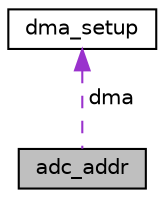 digraph "adc_addr"
{
  edge [fontname="Helvetica",fontsize="10",labelfontname="Helvetica",labelfontsize="10"];
  node [fontname="Helvetica",fontsize="10",shape=record];
  Node1 [label="adc_addr",height=0.2,width=0.4,color="black", fillcolor="grey75", style="filled", fontcolor="black"];
  Node2 -> Node1 [dir="back",color="darkorchid3",fontsize="10",style="dashed",label=" dma" ,fontname="Helvetica"];
  Node2 [label="dma_setup",height=0.2,width=0.4,color="black", fillcolor="white", style="filled",URL="$structdma__setup.html"];
}
